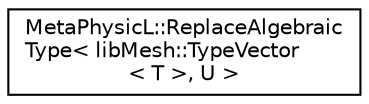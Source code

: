 digraph "类继承关系图"
{
 // INTERACTIVE_SVG=YES
  edge [fontname="Helvetica",fontsize="10",labelfontname="Helvetica",labelfontsize="10"];
  node [fontname="Helvetica",fontsize="10",shape=record];
  rankdir="LR";
  Node1 [label="MetaPhysicL::ReplaceAlgebraic\lType\< libMesh::TypeVector\l\< T \>, U \>",height=0.2,width=0.4,color="black", fillcolor="white", style="filled",URL="$structMetaPhysicL_1_1ReplaceAlgebraicType_3_01libMesh_1_1TypeVector_3_01T_01_4_00_01U_01_4.html"];
}
